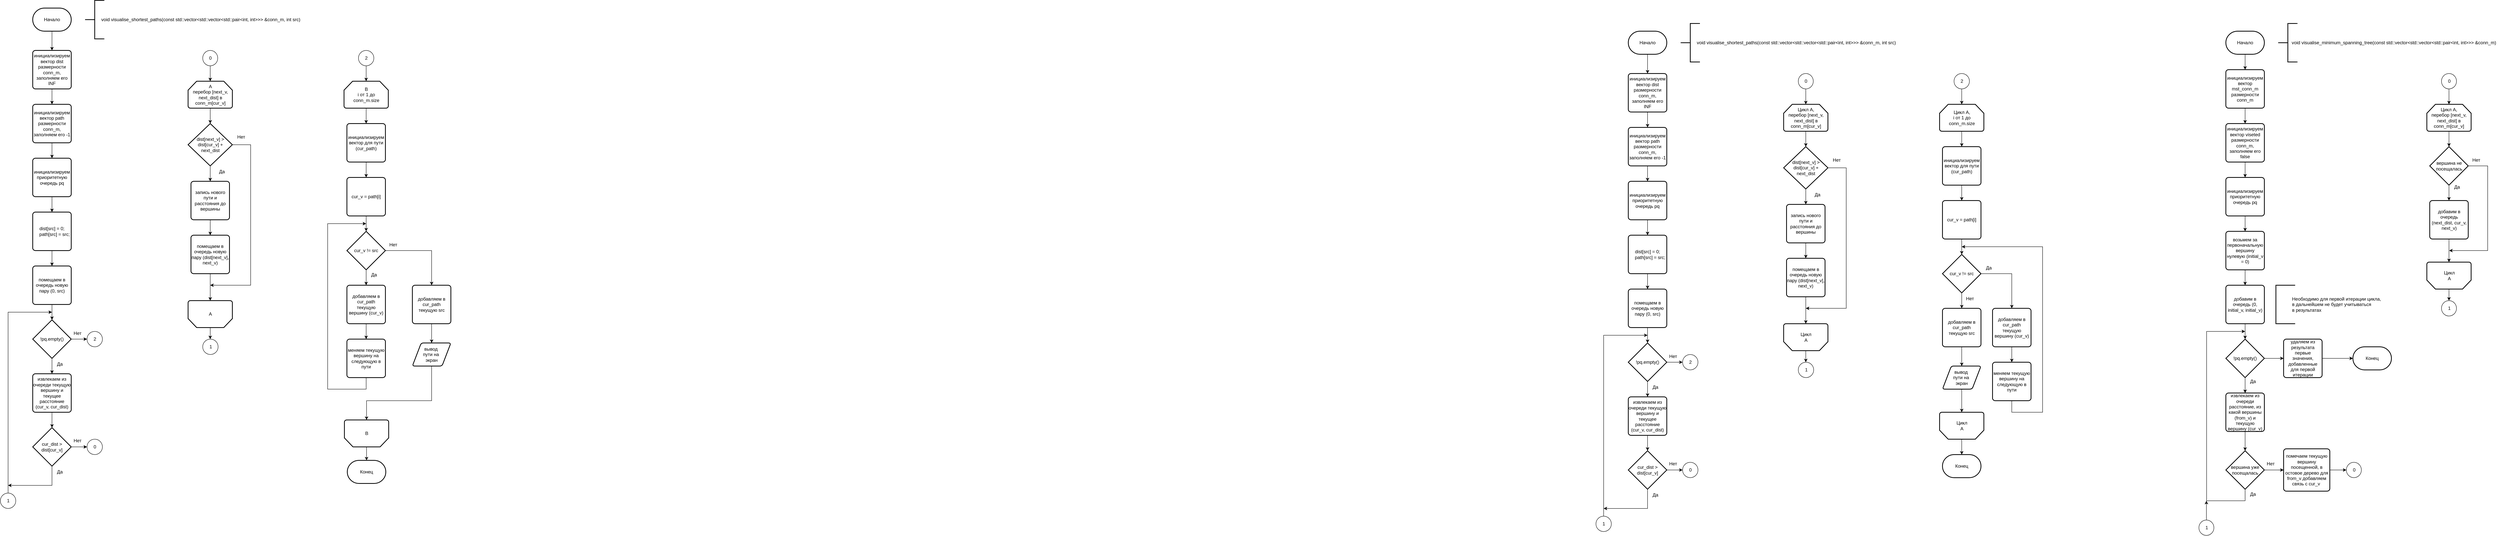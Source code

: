 <mxfile version="24.9.0">
  <diagram name="Страница — 1" id="bNTJW5Fk3csn10Z6B8YW">
    <mxGraphModel dx="4637" dy="2080" grid="1" gridSize="10" guides="1" tooltips="1" connect="1" arrows="1" fold="1" page="1" pageScale="1" pageWidth="827" pageHeight="1169" math="0" shadow="0">
      <root>
        <mxCell id="0" />
        <mxCell id="1" parent="0" />
        <mxCell id="Xn4kItE8sIa5QjgJTuwy-5" value="" style="edgeStyle=orthogonalEdgeStyle;rounded=0;orthogonalLoop=1;jettySize=auto;html=1;" edge="1" parent="1" source="Xn4kItE8sIa5QjgJTuwy-1" target="Xn4kItE8sIa5QjgJTuwy-4">
          <mxGeometry relative="1" as="geometry" />
        </mxCell>
        <mxCell id="Xn4kItE8sIa5QjgJTuwy-1" value="Начало" style="strokeWidth=2;html=1;shape=mxgraph.flowchart.terminator;whiteSpace=wrap;" vertex="1" parent="1">
          <mxGeometry x="-2326" y="50" width="100" height="60" as="geometry" />
        </mxCell>
        <mxCell id="Xn4kItE8sIa5QjgJTuwy-2" value="" style="strokeWidth=2;html=1;shape=mxgraph.flowchart.annotation_2;align=left;labelPosition=right;pointerEvents=1;" vertex="1" parent="1">
          <mxGeometry x="-2190" y="30" width="50" height="100" as="geometry" />
        </mxCell>
        <mxCell id="Xn4kItE8sIa5QjgJTuwy-3" value="void visualise_shortest_paths(const std::vector&amp;lt;std::vector&amp;lt;std::pair&amp;lt;int, int&amp;gt;&amp;gt;&amp;gt; &amp;amp;conn_m, int src)" style="text;html=1;align=center;verticalAlign=middle;resizable=0;points=[];autosize=1;strokeColor=none;fillColor=none;" vertex="1" parent="1">
          <mxGeometry x="-2160" y="65" width="540" height="30" as="geometry" />
        </mxCell>
        <mxCell id="Xn4kItE8sIa5QjgJTuwy-7" value="" style="edgeStyle=orthogonalEdgeStyle;rounded=0;orthogonalLoop=1;jettySize=auto;html=1;" edge="1" parent="1" source="Xn4kItE8sIa5QjgJTuwy-4" target="Xn4kItE8sIa5QjgJTuwy-6">
          <mxGeometry relative="1" as="geometry" />
        </mxCell>
        <mxCell id="Xn4kItE8sIa5QjgJTuwy-4" value="инициализируем&lt;div&gt;вектор dist размерности conn_m, заполняем его INF&lt;/div&gt;" style="rounded=1;whiteSpace=wrap;html=1;absoluteArcSize=1;arcSize=14;strokeWidth=2;" vertex="1" parent="1">
          <mxGeometry x="-2326" y="160" width="100" height="100" as="geometry" />
        </mxCell>
        <mxCell id="Xn4kItE8sIa5QjgJTuwy-9" value="" style="edgeStyle=orthogonalEdgeStyle;rounded=0;orthogonalLoop=1;jettySize=auto;html=1;" edge="1" parent="1" source="Xn4kItE8sIa5QjgJTuwy-6" target="Xn4kItE8sIa5QjgJTuwy-8">
          <mxGeometry relative="1" as="geometry" />
        </mxCell>
        <mxCell id="Xn4kItE8sIa5QjgJTuwy-6" value="инициализируем&lt;div&gt;вектор path размерности conn_m, заполняем его -1&lt;/div&gt;" style="rounded=1;whiteSpace=wrap;html=1;absoluteArcSize=1;arcSize=14;strokeWidth=2;" vertex="1" parent="1">
          <mxGeometry x="-2326" y="300" width="100" height="100" as="geometry" />
        </mxCell>
        <mxCell id="Xn4kItE8sIa5QjgJTuwy-11" value="" style="edgeStyle=orthogonalEdgeStyle;rounded=0;orthogonalLoop=1;jettySize=auto;html=1;" edge="1" parent="1" source="Xn4kItE8sIa5QjgJTuwy-8" target="Xn4kItE8sIa5QjgJTuwy-10">
          <mxGeometry relative="1" as="geometry" />
        </mxCell>
        <mxCell id="Xn4kItE8sIa5QjgJTuwy-8" value="инициализируем&lt;div&gt;приоритетную очередь pq&lt;/div&gt;" style="rounded=1;whiteSpace=wrap;html=1;absoluteArcSize=1;arcSize=14;strokeWidth=2;" vertex="1" parent="1">
          <mxGeometry x="-2326" y="440" width="100" height="100" as="geometry" />
        </mxCell>
        <mxCell id="Xn4kItE8sIa5QjgJTuwy-14" value="" style="edgeStyle=orthogonalEdgeStyle;rounded=0;orthogonalLoop=1;jettySize=auto;html=1;" edge="1" parent="1" source="Xn4kItE8sIa5QjgJTuwy-10" target="Xn4kItE8sIa5QjgJTuwy-12">
          <mxGeometry relative="1" as="geometry" />
        </mxCell>
        <mxCell id="Xn4kItE8sIa5QjgJTuwy-10" value="&lt;div&gt;dist[src] = 0;&lt;/div&gt;&lt;div&gt;&amp;nbsp; &amp;nbsp; path[src] = src;&lt;/div&gt;" style="rounded=1;whiteSpace=wrap;html=1;absoluteArcSize=1;arcSize=14;strokeWidth=2;" vertex="1" parent="1">
          <mxGeometry x="-2326" y="580" width="100" height="100" as="geometry" />
        </mxCell>
        <mxCell id="Xn4kItE8sIa5QjgJTuwy-16" value="" style="edgeStyle=orthogonalEdgeStyle;rounded=0;orthogonalLoop=1;jettySize=auto;html=1;" edge="1" parent="1" source="Xn4kItE8sIa5QjgJTuwy-12" target="Xn4kItE8sIa5QjgJTuwy-15">
          <mxGeometry relative="1" as="geometry" />
        </mxCell>
        <mxCell id="Xn4kItE8sIa5QjgJTuwy-12" value="&lt;div&gt;помещаем в очередь новую пару (0, src)&lt;br&gt;&lt;/div&gt;" style="rounded=1;whiteSpace=wrap;html=1;absoluteArcSize=1;arcSize=14;strokeWidth=2;" vertex="1" parent="1">
          <mxGeometry x="-2326" y="720" width="100" height="100" as="geometry" />
        </mxCell>
        <mxCell id="Xn4kItE8sIa5QjgJTuwy-18" value="" style="edgeStyle=orthogonalEdgeStyle;rounded=0;orthogonalLoop=1;jettySize=auto;html=1;" edge="1" parent="1" source="Xn4kItE8sIa5QjgJTuwy-15" target="Xn4kItE8sIa5QjgJTuwy-17">
          <mxGeometry relative="1" as="geometry" />
        </mxCell>
        <mxCell id="Xn4kItE8sIa5QjgJTuwy-54" value="" style="edgeStyle=orthogonalEdgeStyle;rounded=0;orthogonalLoop=1;jettySize=auto;html=1;" edge="1" parent="1" source="Xn4kItE8sIa5QjgJTuwy-15" target="Xn4kItE8sIa5QjgJTuwy-53">
          <mxGeometry relative="1" as="geometry" />
        </mxCell>
        <mxCell id="Xn4kItE8sIa5QjgJTuwy-15" value="!pq.empty()" style="strokeWidth=2;html=1;shape=mxgraph.flowchart.decision;whiteSpace=wrap;" vertex="1" parent="1">
          <mxGeometry x="-2326" y="860" width="100" height="100" as="geometry" />
        </mxCell>
        <mxCell id="Xn4kItE8sIa5QjgJTuwy-20" value="" style="edgeStyle=orthogonalEdgeStyle;rounded=0;orthogonalLoop=1;jettySize=auto;html=1;" edge="1" parent="1" source="Xn4kItE8sIa5QjgJTuwy-17" target="Xn4kItE8sIa5QjgJTuwy-19">
          <mxGeometry relative="1" as="geometry" />
        </mxCell>
        <mxCell id="Xn4kItE8sIa5QjgJTuwy-17" value="&lt;div&gt;извлекаем из очереди текущую вершину и текущее расстояние (cur_v, cur_dist)&lt;br&gt;&lt;/div&gt;" style="rounded=1;whiteSpace=wrap;html=1;absoluteArcSize=1;arcSize=14;strokeWidth=2;" vertex="1" parent="1">
          <mxGeometry x="-2326" y="1000" width="100" height="100" as="geometry" />
        </mxCell>
        <mxCell id="Xn4kItE8sIa5QjgJTuwy-24" value="" style="edgeStyle=orthogonalEdgeStyle;rounded=0;orthogonalLoop=1;jettySize=auto;html=1;" edge="1" parent="1" source="Xn4kItE8sIa5QjgJTuwy-19" target="Xn4kItE8sIa5QjgJTuwy-23">
          <mxGeometry relative="1" as="geometry" />
        </mxCell>
        <mxCell id="Xn4kItE8sIa5QjgJTuwy-50" style="edgeStyle=orthogonalEdgeStyle;rounded=0;orthogonalLoop=1;jettySize=auto;html=1;exitX=0.5;exitY=1;exitDx=0;exitDy=0;exitPerimeter=0;" edge="1" parent="1" source="Xn4kItE8sIa5QjgJTuwy-19">
          <mxGeometry relative="1" as="geometry">
            <mxPoint x="-2390" y="1290" as="targetPoint" />
            <Array as="points">
              <mxPoint x="-2276" y="1290" />
            </Array>
          </mxGeometry>
        </mxCell>
        <mxCell id="Xn4kItE8sIa5QjgJTuwy-19" value="cur_dist &amp;gt; dist[cur_v]" style="strokeWidth=2;html=1;shape=mxgraph.flowchart.decision;whiteSpace=wrap;" vertex="1" parent="1">
          <mxGeometry x="-2326" y="1140" width="100" height="100" as="geometry" />
        </mxCell>
        <mxCell id="Xn4kItE8sIa5QjgJTuwy-22" value="Да" style="text;html=1;align=center;verticalAlign=middle;resizable=0;points=[];autosize=1;strokeColor=none;fillColor=none;" vertex="1" parent="1">
          <mxGeometry x="-2276" y="1240" width="40" height="30" as="geometry" />
        </mxCell>
        <mxCell id="Xn4kItE8sIa5QjgJTuwy-23" value="0" style="verticalLabelPosition=middle;verticalAlign=middle;html=1;shape=mxgraph.flowchart.on-page_reference;labelPosition=center;align=center;" vertex="1" parent="1">
          <mxGeometry x="-2185" y="1170" width="40" height="40" as="geometry" />
        </mxCell>
        <mxCell id="Xn4kItE8sIa5QjgJTuwy-28" value="" style="edgeStyle=orthogonalEdgeStyle;rounded=0;orthogonalLoop=1;jettySize=auto;html=1;" edge="1" parent="1" source="Xn4kItE8sIa5QjgJTuwy-25" target="Xn4kItE8sIa5QjgJTuwy-27">
          <mxGeometry relative="1" as="geometry" />
        </mxCell>
        <mxCell id="Xn4kItE8sIa5QjgJTuwy-25" value="0" style="verticalLabelPosition=middle;verticalAlign=middle;html=1;shape=mxgraph.flowchart.on-page_reference;labelPosition=center;align=center;" vertex="1" parent="1">
          <mxGeometry x="-1884.5" y="160" width="39" height="40" as="geometry" />
        </mxCell>
        <mxCell id="Xn4kItE8sIa5QjgJTuwy-26" value="Нет" style="text;html=1;align=center;verticalAlign=middle;resizable=0;points=[];autosize=1;strokeColor=none;fillColor=none;" vertex="1" parent="1">
          <mxGeometry x="-2230" y="1159" width="40" height="30" as="geometry" />
        </mxCell>
        <mxCell id="Xn4kItE8sIa5QjgJTuwy-30" value="" style="edgeStyle=orthogonalEdgeStyle;rounded=0;orthogonalLoop=1;jettySize=auto;html=1;" edge="1" parent="1" source="Xn4kItE8sIa5QjgJTuwy-27" target="Xn4kItE8sIa5QjgJTuwy-29">
          <mxGeometry relative="1" as="geometry" />
        </mxCell>
        <mxCell id="Xn4kItE8sIa5QjgJTuwy-27" value="&lt;div&gt;A&lt;/div&gt;перебор [next_v, next_dist] в conn_m[cur_v]" style="strokeWidth=2;html=1;shape=mxgraph.flowchart.loop_limit;whiteSpace=wrap;" vertex="1" parent="1">
          <mxGeometry x="-1922.5" y="240" width="115" height="70" as="geometry" />
        </mxCell>
        <mxCell id="Xn4kItE8sIa5QjgJTuwy-32" value="" style="edgeStyle=orthogonalEdgeStyle;rounded=0;orthogonalLoop=1;jettySize=auto;html=1;" edge="1" parent="1" source="Xn4kItE8sIa5QjgJTuwy-29">
          <mxGeometry relative="1" as="geometry">
            <mxPoint x="-1865" y="500" as="targetPoint" />
          </mxGeometry>
        </mxCell>
        <mxCell id="Xn4kItE8sIa5QjgJTuwy-40" style="edgeStyle=orthogonalEdgeStyle;rounded=0;orthogonalLoop=1;jettySize=auto;html=1;exitX=1;exitY=0.5;exitDx=0;exitDy=0;exitPerimeter=0;" edge="1" parent="1" source="Xn4kItE8sIa5QjgJTuwy-29">
          <mxGeometry relative="1" as="geometry">
            <mxPoint x="-1865" y="770" as="targetPoint" />
            <Array as="points">
              <mxPoint x="-1760" y="405" />
              <mxPoint x="-1760" y="770" />
            </Array>
          </mxGeometry>
        </mxCell>
        <mxCell id="Xn4kItE8sIa5QjgJTuwy-29" value="dist[next_v] &amp;gt; dist[cur_v] + next_dist" style="strokeWidth=2;html=1;shape=mxgraph.flowchart.decision;whiteSpace=wrap;" vertex="1" parent="1">
          <mxGeometry x="-1922.5" y="350" width="115" height="110" as="geometry" />
        </mxCell>
        <mxCell id="Xn4kItE8sIa5QjgJTuwy-39" value="" style="edgeStyle=orthogonalEdgeStyle;rounded=0;orthogonalLoop=1;jettySize=auto;html=1;" edge="1" parent="1" source="Xn4kItE8sIa5QjgJTuwy-33">
          <mxGeometry relative="1" as="geometry">
            <mxPoint x="-1865" y="810.0" as="targetPoint" />
          </mxGeometry>
        </mxCell>
        <mxCell id="Xn4kItE8sIa5QjgJTuwy-33" value="&lt;div&gt;помещаем в очередь новую пару (dist[next_v], next_v)&lt;br&gt;&lt;/div&gt;" style="rounded=1;whiteSpace=wrap;html=1;absoluteArcSize=1;arcSize=14;strokeWidth=2;" vertex="1" parent="1">
          <mxGeometry x="-1915" y="640" width="100" height="100" as="geometry" />
        </mxCell>
        <mxCell id="Xn4kItE8sIa5QjgJTuwy-35" value="" style="edgeStyle=orthogonalEdgeStyle;rounded=0;orthogonalLoop=1;jettySize=auto;html=1;" edge="1" parent="1" source="Xn4kItE8sIa5QjgJTuwy-34" target="Xn4kItE8sIa5QjgJTuwy-33">
          <mxGeometry relative="1" as="geometry" />
        </mxCell>
        <mxCell id="Xn4kItE8sIa5QjgJTuwy-34" value="&lt;div style=&quot;&quot;&gt;&lt;span style=&quot;background-color: initial;&quot;&gt;запись нового пути и расстояния до вершины&lt;/span&gt;&lt;/div&gt;" style="rounded=1;whiteSpace=wrap;html=1;absoluteArcSize=1;arcSize=14;strokeWidth=2;align=center;" vertex="1" parent="1">
          <mxGeometry x="-1915" y="500" width="100" height="100" as="geometry" />
        </mxCell>
        <mxCell id="Xn4kItE8sIa5QjgJTuwy-36" value="Да" style="text;html=1;align=center;verticalAlign=middle;resizable=0;points=[];autosize=1;strokeColor=none;fillColor=none;" vertex="1" parent="1">
          <mxGeometry x="-1855" y="460" width="40" height="30" as="geometry" />
        </mxCell>
        <mxCell id="Xn4kItE8sIa5QjgJTuwy-46" value="" style="edgeStyle=orthogonalEdgeStyle;rounded=0;orthogonalLoop=1;jettySize=auto;html=1;" edge="1" parent="1" source="Xn4kItE8sIa5QjgJTuwy-41">
          <mxGeometry relative="1" as="geometry">
            <mxPoint x="-1865" y="910" as="targetPoint" />
          </mxGeometry>
        </mxCell>
        <mxCell id="Xn4kItE8sIa5QjgJTuwy-41" value="" style="strokeWidth=2;html=1;shape=mxgraph.flowchart.loop_limit;whiteSpace=wrap;rotation=-180;" vertex="1" parent="1">
          <mxGeometry x="-1922.5" y="810" width="115" height="70" as="geometry" />
        </mxCell>
        <mxCell id="Xn4kItE8sIa5QjgJTuwy-42" value="&lt;span style=&quot;text-wrap: wrap;&quot;&gt;A&lt;/span&gt;" style="text;html=1;align=center;verticalAlign=middle;resizable=0;points=[];autosize=1;strokeColor=none;fillColor=none;" vertex="1" parent="1">
          <mxGeometry x="-1880" y="830" width="30" height="30" as="geometry" />
        </mxCell>
        <mxCell id="Xn4kItE8sIa5QjgJTuwy-47" value="1" style="verticalLabelPosition=middle;verticalAlign=middle;html=1;shape=mxgraph.flowchart.on-page_reference;labelPosition=center;align=center;" vertex="1" parent="1">
          <mxGeometry x="-2410" y="1310" width="40" height="40" as="geometry" />
        </mxCell>
        <mxCell id="Xn4kItE8sIa5QjgJTuwy-49" style="edgeStyle=orthogonalEdgeStyle;rounded=0;orthogonalLoop=1;jettySize=auto;html=1;exitX=0.5;exitY=0;exitDx=0;exitDy=0;exitPerimeter=0;" edge="1" parent="1" source="Xn4kItE8sIa5QjgJTuwy-47">
          <mxGeometry relative="1" as="geometry">
            <mxPoint x="-2276" y="840" as="targetPoint" />
            <Array as="points">
              <mxPoint x="-2390" y="840" />
            </Array>
          </mxGeometry>
        </mxCell>
        <mxCell id="Xn4kItE8sIa5QjgJTuwy-51" value="1" style="verticalLabelPosition=middle;verticalAlign=middle;html=1;shape=mxgraph.flowchart.on-page_reference;labelPosition=center;align=center;" vertex="1" parent="1">
          <mxGeometry x="-1884.5" y="910" width="40" height="40" as="geometry" />
        </mxCell>
        <mxCell id="Xn4kItE8sIa5QjgJTuwy-52" value="Нет" style="text;html=1;align=center;verticalAlign=middle;resizable=0;points=[];autosize=1;strokeColor=none;fillColor=none;" vertex="1" parent="1">
          <mxGeometry x="-1805" y="370" width="40" height="30" as="geometry" />
        </mxCell>
        <mxCell id="Xn4kItE8sIa5QjgJTuwy-53" value="2" style="verticalLabelPosition=middle;verticalAlign=middle;html=1;shape=mxgraph.flowchart.on-page_reference;labelPosition=center;align=center;" vertex="1" parent="1">
          <mxGeometry x="-2185" y="890" width="40" height="40" as="geometry" />
        </mxCell>
        <mxCell id="Xn4kItE8sIa5QjgJTuwy-55" value="Да" style="text;html=1;align=center;verticalAlign=middle;resizable=0;points=[];autosize=1;strokeColor=none;fillColor=none;" vertex="1" parent="1">
          <mxGeometry x="-2276" y="960" width="40" height="30" as="geometry" />
        </mxCell>
        <mxCell id="Xn4kItE8sIa5QjgJTuwy-56" value="Нет" style="text;html=1;align=center;verticalAlign=middle;resizable=0;points=[];autosize=1;strokeColor=none;fillColor=none;" vertex="1" parent="1">
          <mxGeometry x="-2230" y="880" width="40" height="30" as="geometry" />
        </mxCell>
        <mxCell id="Xn4kItE8sIa5QjgJTuwy-59" value="" style="edgeStyle=orthogonalEdgeStyle;rounded=0;orthogonalLoop=1;jettySize=auto;html=1;" edge="1" parent="1" source="Xn4kItE8sIa5QjgJTuwy-57" target="Xn4kItE8sIa5QjgJTuwy-58">
          <mxGeometry relative="1" as="geometry" />
        </mxCell>
        <mxCell id="Xn4kItE8sIa5QjgJTuwy-57" value="2" style="verticalLabelPosition=middle;verticalAlign=middle;html=1;shape=mxgraph.flowchart.on-page_reference;labelPosition=center;align=center;" vertex="1" parent="1">
          <mxGeometry x="-1480" y="160" width="40" height="40" as="geometry" />
        </mxCell>
        <mxCell id="Xn4kItE8sIa5QjgJTuwy-61" value="" style="edgeStyle=orthogonalEdgeStyle;rounded=0;orthogonalLoop=1;jettySize=auto;html=1;" edge="1" parent="1" source="Xn4kItE8sIa5QjgJTuwy-58" target="Xn4kItE8sIa5QjgJTuwy-60">
          <mxGeometry relative="1" as="geometry" />
        </mxCell>
        <mxCell id="Xn4kItE8sIa5QjgJTuwy-58" value="&lt;div&gt;B&lt;/div&gt;i от 1 до conn_m.size" style="strokeWidth=2;html=1;shape=mxgraph.flowchart.loop_limit;whiteSpace=wrap;" vertex="1" parent="1">
          <mxGeometry x="-1517.5" y="240" width="115" height="70" as="geometry" />
        </mxCell>
        <mxCell id="Xn4kItE8sIa5QjgJTuwy-65" value="" style="edgeStyle=orthogonalEdgeStyle;rounded=0;orthogonalLoop=1;jettySize=auto;html=1;" edge="1" parent="1" source="Xn4kItE8sIa5QjgJTuwy-60" target="Xn4kItE8sIa5QjgJTuwy-64">
          <mxGeometry relative="1" as="geometry" />
        </mxCell>
        <mxCell id="Xn4kItE8sIa5QjgJTuwy-60" value="&lt;div style=&quot;&quot;&gt;инициализируем вектор для пути&lt;/div&gt;&lt;div style=&quot;&quot;&gt;(cur_path)&lt;/div&gt;" style="rounded=1;whiteSpace=wrap;html=1;absoluteArcSize=1;arcSize=14;strokeWidth=2;align=center;" vertex="1" parent="1">
          <mxGeometry x="-1510" y="350" width="100" height="100" as="geometry" />
        </mxCell>
        <mxCell id="Xn4kItE8sIa5QjgJTuwy-68" value="" style="edgeStyle=orthogonalEdgeStyle;rounded=0;orthogonalLoop=1;jettySize=auto;html=1;" edge="1" parent="1" source="Xn4kItE8sIa5QjgJTuwy-62" target="Xn4kItE8sIa5QjgJTuwy-67">
          <mxGeometry relative="1" as="geometry" />
        </mxCell>
        <mxCell id="Xn4kItE8sIa5QjgJTuwy-75" style="edgeStyle=orthogonalEdgeStyle;rounded=0;orthogonalLoop=1;jettySize=auto;html=1;entryX=0.5;entryY=0;entryDx=0;entryDy=0;" edge="1" parent="1" source="Xn4kItE8sIa5QjgJTuwy-62" target="Xn4kItE8sIa5QjgJTuwy-74">
          <mxGeometry relative="1" as="geometry" />
        </mxCell>
        <mxCell id="Xn4kItE8sIa5QjgJTuwy-62" value="cur_v != src" style="strokeWidth=2;html=1;shape=mxgraph.flowchart.decision;whiteSpace=wrap;" vertex="1" parent="1">
          <mxGeometry x="-1510" y="630" width="100" height="100" as="geometry" />
        </mxCell>
        <mxCell id="Xn4kItE8sIa5QjgJTuwy-66" value="" style="edgeStyle=orthogonalEdgeStyle;rounded=0;orthogonalLoop=1;jettySize=auto;html=1;" edge="1" parent="1" source="Xn4kItE8sIa5QjgJTuwy-64" target="Xn4kItE8sIa5QjgJTuwy-62">
          <mxGeometry relative="1" as="geometry" />
        </mxCell>
        <mxCell id="Xn4kItE8sIa5QjgJTuwy-64" value="&lt;div style=&quot;&quot;&gt;cur_v = path[i]&lt;/div&gt;" style="rounded=1;whiteSpace=wrap;html=1;absoluteArcSize=1;arcSize=14;strokeWidth=2;align=center;" vertex="1" parent="1">
          <mxGeometry x="-1510" y="490" width="100" height="100" as="geometry" />
        </mxCell>
        <mxCell id="Xn4kItE8sIa5QjgJTuwy-71" value="" style="edgeStyle=orthogonalEdgeStyle;rounded=0;orthogonalLoop=1;jettySize=auto;html=1;" edge="1" parent="1" source="Xn4kItE8sIa5QjgJTuwy-67" target="Xn4kItE8sIa5QjgJTuwy-69">
          <mxGeometry relative="1" as="geometry" />
        </mxCell>
        <mxCell id="Xn4kItE8sIa5QjgJTuwy-67" value="добавляем в cur_path текущую вершину (cur_v)" style="rounded=1;whiteSpace=wrap;html=1;absoluteArcSize=1;arcSize=14;strokeWidth=2;" vertex="1" parent="1">
          <mxGeometry x="-1510" y="770" width="100" height="100" as="geometry" />
        </mxCell>
        <mxCell id="Xn4kItE8sIa5QjgJTuwy-72" style="edgeStyle=orthogonalEdgeStyle;rounded=0;orthogonalLoop=1;jettySize=auto;html=1;exitX=0.5;exitY=1;exitDx=0;exitDy=0;" edge="1" parent="1" source="Xn4kItE8sIa5QjgJTuwy-69">
          <mxGeometry relative="1" as="geometry">
            <mxPoint x="-1460" y="610" as="targetPoint" />
            <Array as="points">
              <mxPoint x="-1460" y="1040" />
              <mxPoint x="-1560" y="1040" />
              <mxPoint x="-1560" y="610" />
            </Array>
          </mxGeometry>
        </mxCell>
        <mxCell id="Xn4kItE8sIa5QjgJTuwy-69" value="меняем текущую вершину на следующую в пути" style="rounded=1;whiteSpace=wrap;html=1;absoluteArcSize=1;arcSize=14;strokeWidth=2;" vertex="1" parent="1">
          <mxGeometry x="-1510" y="910" width="100" height="100" as="geometry" />
        </mxCell>
        <mxCell id="Xn4kItE8sIa5QjgJTuwy-73" value="Да" style="text;html=1;align=center;verticalAlign=middle;resizable=0;points=[];autosize=1;strokeColor=none;fillColor=none;" vertex="1" parent="1">
          <mxGeometry x="-1460" y="728" width="40" height="30" as="geometry" />
        </mxCell>
        <mxCell id="Xn4kItE8sIa5QjgJTuwy-77" value="" style="edgeStyle=orthogonalEdgeStyle;rounded=0;orthogonalLoop=1;jettySize=auto;html=1;" edge="1" parent="1" source="Xn4kItE8sIa5QjgJTuwy-74" target="Xn4kItE8sIa5QjgJTuwy-76">
          <mxGeometry relative="1" as="geometry" />
        </mxCell>
        <mxCell id="Xn4kItE8sIa5QjgJTuwy-74" value="добавляем в cur_path текущую src" style="rounded=1;whiteSpace=wrap;html=1;absoluteArcSize=1;arcSize=14;strokeWidth=2;" vertex="1" parent="1">
          <mxGeometry x="-1340" y="770" width="100" height="100" as="geometry" />
        </mxCell>
        <mxCell id="Xn4kItE8sIa5QjgJTuwy-76" value="вывод&amp;nbsp;&lt;div&gt;пути на&amp;nbsp;&lt;/div&gt;&lt;div&gt;экран&lt;/div&gt;" style="shape=parallelogram;html=1;strokeWidth=2;perimeter=parallelogramPerimeter;whiteSpace=wrap;rounded=1;arcSize=12;size=0.23;" vertex="1" parent="1">
          <mxGeometry x="-1340" y="920" width="100" height="60" as="geometry" />
        </mxCell>
        <mxCell id="Xn4kItE8sIa5QjgJTuwy-78" value="Конец" style="strokeWidth=2;html=1;shape=mxgraph.flowchart.terminator;whiteSpace=wrap;" vertex="1" parent="1">
          <mxGeometry x="-1509" y="1225" width="100" height="60" as="geometry" />
        </mxCell>
        <mxCell id="Xn4kItE8sIa5QjgJTuwy-80" value="Нет" style="text;html=1;align=center;verticalAlign=middle;resizable=0;points=[];autosize=1;strokeColor=none;fillColor=none;" vertex="1" parent="1">
          <mxGeometry x="-1410" y="650" width="40" height="30" as="geometry" />
        </mxCell>
        <mxCell id="Xn4kItE8sIa5QjgJTuwy-84" value="" style="group" vertex="1" connectable="0" parent="1">
          <mxGeometry x="-1529" y="1120" width="140" height="70" as="geometry" />
        </mxCell>
        <mxCell id="Xn4kItE8sIa5QjgJTuwy-81" value="" style="strokeWidth=2;html=1;shape=mxgraph.flowchart.loop_limit;whiteSpace=wrap;rotation=-180;" vertex="1" parent="Xn4kItE8sIa5QjgJTuwy-84">
          <mxGeometry x="12.5" width="115" height="70" as="geometry" />
        </mxCell>
        <mxCell id="Xn4kItE8sIa5QjgJTuwy-83" value="&lt;span style=&quot;text-wrap: wrap;&quot;&gt;B&lt;/span&gt;" style="text;html=1;align=center;verticalAlign=middle;resizable=0;points=[];autosize=1;strokeColor=none;fillColor=none;" vertex="1" parent="Xn4kItE8sIa5QjgJTuwy-84">
          <mxGeometry x="55" y="20" width="30" height="30" as="geometry" />
        </mxCell>
        <mxCell id="Xn4kItE8sIa5QjgJTuwy-85" style="edgeStyle=orthogonalEdgeStyle;rounded=0;orthogonalLoop=1;jettySize=auto;html=1;entryX=0.5;entryY=1;entryDx=0;entryDy=0;entryPerimeter=0;" edge="1" parent="1" source="Xn4kItE8sIa5QjgJTuwy-76" target="Xn4kItE8sIa5QjgJTuwy-81">
          <mxGeometry relative="1" as="geometry">
            <Array as="points">
              <mxPoint x="-1290" y="1070" />
              <mxPoint x="-1459" y="1070" />
            </Array>
          </mxGeometry>
        </mxCell>
        <mxCell id="Xn4kItE8sIa5QjgJTuwy-86" value="" style="edgeStyle=orthogonalEdgeStyle;rounded=0;orthogonalLoop=1;jettySize=auto;html=1;" edge="1" parent="1" source="Xn4kItE8sIa5QjgJTuwy-81" target="Xn4kItE8sIa5QjgJTuwy-78">
          <mxGeometry relative="1" as="geometry" />
        </mxCell>
        <mxCell id="Xn4kItE8sIa5QjgJTuwy-87" value="" style="edgeStyle=orthogonalEdgeStyle;rounded=0;orthogonalLoop=1;jettySize=auto;html=1;" edge="1" parent="1" source="Xn4kItE8sIa5QjgJTuwy-88" target="Xn4kItE8sIa5QjgJTuwy-92">
          <mxGeometry relative="1" as="geometry" />
        </mxCell>
        <mxCell id="Xn4kItE8sIa5QjgJTuwy-88" value="Начало" style="strokeWidth=2;html=1;shape=mxgraph.flowchart.terminator;whiteSpace=wrap;" vertex="1" parent="1">
          <mxGeometry x="1818" y="110" width="100" height="60" as="geometry" />
        </mxCell>
        <mxCell id="Xn4kItE8sIa5QjgJTuwy-89" value="" style="strokeWidth=2;html=1;shape=mxgraph.flowchart.annotation_2;align=left;labelPosition=right;pointerEvents=1;" vertex="1" parent="1">
          <mxGeometry x="1954" y="90" width="50" height="100" as="geometry" />
        </mxCell>
        <mxCell id="Xn4kItE8sIa5QjgJTuwy-90" value="void visualise_shortest_paths(const std::vector&amp;lt;std::vector&amp;lt;std::pair&amp;lt;int, int&amp;gt;&amp;gt;&amp;gt; &amp;amp;conn_m, int src)" style="text;html=1;align=center;verticalAlign=middle;resizable=0;points=[];autosize=1;strokeColor=none;fillColor=none;" vertex="1" parent="1">
          <mxGeometry x="1984" y="125" width="540" height="30" as="geometry" />
        </mxCell>
        <mxCell id="Xn4kItE8sIa5QjgJTuwy-91" value="" style="edgeStyle=orthogonalEdgeStyle;rounded=0;orthogonalLoop=1;jettySize=auto;html=1;" edge="1" parent="1" source="Xn4kItE8sIa5QjgJTuwy-92" target="Xn4kItE8sIa5QjgJTuwy-94">
          <mxGeometry relative="1" as="geometry" />
        </mxCell>
        <mxCell id="Xn4kItE8sIa5QjgJTuwy-92" value="инициализируем&lt;div&gt;вектор dist размерности conn_m, заполняем его INF&lt;/div&gt;" style="rounded=1;whiteSpace=wrap;html=1;absoluteArcSize=1;arcSize=14;strokeWidth=2;" vertex="1" parent="1">
          <mxGeometry x="1818" y="220" width="100" height="100" as="geometry" />
        </mxCell>
        <mxCell id="Xn4kItE8sIa5QjgJTuwy-93" value="" style="edgeStyle=orthogonalEdgeStyle;rounded=0;orthogonalLoop=1;jettySize=auto;html=1;" edge="1" parent="1" source="Xn4kItE8sIa5QjgJTuwy-94" target="Xn4kItE8sIa5QjgJTuwy-96">
          <mxGeometry relative="1" as="geometry" />
        </mxCell>
        <mxCell id="Xn4kItE8sIa5QjgJTuwy-94" value="инициализируем&lt;div&gt;вектор path размерности conn_m, заполняем его -1&lt;/div&gt;" style="rounded=1;whiteSpace=wrap;html=1;absoluteArcSize=1;arcSize=14;strokeWidth=2;" vertex="1" parent="1">
          <mxGeometry x="1818" y="360" width="100" height="100" as="geometry" />
        </mxCell>
        <mxCell id="Xn4kItE8sIa5QjgJTuwy-95" value="" style="edgeStyle=orthogonalEdgeStyle;rounded=0;orthogonalLoop=1;jettySize=auto;html=1;" edge="1" parent="1" source="Xn4kItE8sIa5QjgJTuwy-96" target="Xn4kItE8sIa5QjgJTuwy-98">
          <mxGeometry relative="1" as="geometry" />
        </mxCell>
        <mxCell id="Xn4kItE8sIa5QjgJTuwy-96" value="инициализируем&lt;div&gt;приоритетную очередь pq&lt;/div&gt;" style="rounded=1;whiteSpace=wrap;html=1;absoluteArcSize=1;arcSize=14;strokeWidth=2;" vertex="1" parent="1">
          <mxGeometry x="1818" y="500" width="100" height="100" as="geometry" />
        </mxCell>
        <mxCell id="Xn4kItE8sIa5QjgJTuwy-97" value="" style="edgeStyle=orthogonalEdgeStyle;rounded=0;orthogonalLoop=1;jettySize=auto;html=1;" edge="1" parent="1" source="Xn4kItE8sIa5QjgJTuwy-98" target="Xn4kItE8sIa5QjgJTuwy-100">
          <mxGeometry relative="1" as="geometry" />
        </mxCell>
        <mxCell id="Xn4kItE8sIa5QjgJTuwy-98" value="&lt;div&gt;dist[src] = 0;&lt;/div&gt;&lt;div&gt;&amp;nbsp; &amp;nbsp; path[src] = src;&lt;/div&gt;" style="rounded=1;whiteSpace=wrap;html=1;absoluteArcSize=1;arcSize=14;strokeWidth=2;" vertex="1" parent="1">
          <mxGeometry x="1818" y="640" width="100" height="100" as="geometry" />
        </mxCell>
        <mxCell id="Xn4kItE8sIa5QjgJTuwy-99" value="" style="edgeStyle=orthogonalEdgeStyle;rounded=0;orthogonalLoop=1;jettySize=auto;html=1;" edge="1" parent="1" source="Xn4kItE8sIa5QjgJTuwy-100" target="Xn4kItE8sIa5QjgJTuwy-103">
          <mxGeometry relative="1" as="geometry" />
        </mxCell>
        <mxCell id="Xn4kItE8sIa5QjgJTuwy-100" value="&lt;div&gt;помещаем в очередь новую пару (0, src)&lt;br&gt;&lt;/div&gt;" style="rounded=1;whiteSpace=wrap;html=1;absoluteArcSize=1;arcSize=14;strokeWidth=2;" vertex="1" parent="1">
          <mxGeometry x="1818" y="780" width="100" height="100" as="geometry" />
        </mxCell>
        <mxCell id="Xn4kItE8sIa5QjgJTuwy-101" value="" style="edgeStyle=orthogonalEdgeStyle;rounded=0;orthogonalLoop=1;jettySize=auto;html=1;" edge="1" parent="1" source="Xn4kItE8sIa5QjgJTuwy-103" target="Xn4kItE8sIa5QjgJTuwy-105">
          <mxGeometry relative="1" as="geometry" />
        </mxCell>
        <mxCell id="Xn4kItE8sIa5QjgJTuwy-102" value="" style="edgeStyle=orthogonalEdgeStyle;rounded=0;orthogonalLoop=1;jettySize=auto;html=1;" edge="1" parent="1" source="Xn4kItE8sIa5QjgJTuwy-103" target="Xn4kItE8sIa5QjgJTuwy-131">
          <mxGeometry relative="1" as="geometry" />
        </mxCell>
        <mxCell id="Xn4kItE8sIa5QjgJTuwy-103" value="!pq.empty()" style="strokeWidth=2;html=1;shape=mxgraph.flowchart.decision;whiteSpace=wrap;" vertex="1" parent="1">
          <mxGeometry x="1818" y="920" width="100" height="100" as="geometry" />
        </mxCell>
        <mxCell id="Xn4kItE8sIa5QjgJTuwy-104" value="" style="edgeStyle=orthogonalEdgeStyle;rounded=0;orthogonalLoop=1;jettySize=auto;html=1;" edge="1" parent="1" source="Xn4kItE8sIa5QjgJTuwy-105" target="Xn4kItE8sIa5QjgJTuwy-108">
          <mxGeometry relative="1" as="geometry" />
        </mxCell>
        <mxCell id="Xn4kItE8sIa5QjgJTuwy-105" value="&lt;div&gt;извлекаем из очереди текущую вершину и текущее расстояние (cur_v, cur_dist)&lt;br&gt;&lt;/div&gt;" style="rounded=1;whiteSpace=wrap;html=1;absoluteArcSize=1;arcSize=14;strokeWidth=2;" vertex="1" parent="1">
          <mxGeometry x="1818" y="1060" width="100" height="100" as="geometry" />
        </mxCell>
        <mxCell id="Xn4kItE8sIa5QjgJTuwy-106" value="" style="edgeStyle=orthogonalEdgeStyle;rounded=0;orthogonalLoop=1;jettySize=auto;html=1;" edge="1" parent="1" source="Xn4kItE8sIa5QjgJTuwy-108" target="Xn4kItE8sIa5QjgJTuwy-110">
          <mxGeometry relative="1" as="geometry" />
        </mxCell>
        <mxCell id="Xn4kItE8sIa5QjgJTuwy-107" style="edgeStyle=orthogonalEdgeStyle;rounded=0;orthogonalLoop=1;jettySize=auto;html=1;exitX=0.5;exitY=1;exitDx=0;exitDy=0;exitPerimeter=0;" edge="1" parent="1" source="Xn4kItE8sIa5QjgJTuwy-108">
          <mxGeometry relative="1" as="geometry">
            <mxPoint x="1754" y="1350" as="targetPoint" />
            <Array as="points">
              <mxPoint x="1868" y="1350" />
            </Array>
          </mxGeometry>
        </mxCell>
        <mxCell id="Xn4kItE8sIa5QjgJTuwy-108" value="cur_dist &amp;gt; dist[cur_v]" style="strokeWidth=2;html=1;shape=mxgraph.flowchart.decision;whiteSpace=wrap;" vertex="1" parent="1">
          <mxGeometry x="1818" y="1200" width="100" height="100" as="geometry" />
        </mxCell>
        <mxCell id="Xn4kItE8sIa5QjgJTuwy-109" value="Да" style="text;html=1;align=center;verticalAlign=middle;resizable=0;points=[];autosize=1;strokeColor=none;fillColor=none;" vertex="1" parent="1">
          <mxGeometry x="1868" y="1300" width="40" height="30" as="geometry" />
        </mxCell>
        <mxCell id="Xn4kItE8sIa5QjgJTuwy-110" value="0" style="verticalLabelPosition=middle;verticalAlign=middle;html=1;shape=mxgraph.flowchart.on-page_reference;labelPosition=center;align=center;" vertex="1" parent="1">
          <mxGeometry x="1959" y="1230" width="40" height="40" as="geometry" />
        </mxCell>
        <mxCell id="Xn4kItE8sIa5QjgJTuwy-111" value="" style="edgeStyle=orthogonalEdgeStyle;rounded=0;orthogonalLoop=1;jettySize=auto;html=1;" edge="1" parent="1" source="Xn4kItE8sIa5QjgJTuwy-112" target="Xn4kItE8sIa5QjgJTuwy-115">
          <mxGeometry relative="1" as="geometry" />
        </mxCell>
        <mxCell id="Xn4kItE8sIa5QjgJTuwy-112" value="0" style="verticalLabelPosition=middle;verticalAlign=middle;html=1;shape=mxgraph.flowchart.on-page_reference;labelPosition=center;align=center;" vertex="1" parent="1">
          <mxGeometry x="2259.5" y="220" width="39" height="40" as="geometry" />
        </mxCell>
        <mxCell id="Xn4kItE8sIa5QjgJTuwy-113" value="Нет" style="text;html=1;align=center;verticalAlign=middle;resizable=0;points=[];autosize=1;strokeColor=none;fillColor=none;" vertex="1" parent="1">
          <mxGeometry x="1914" y="1219" width="40" height="30" as="geometry" />
        </mxCell>
        <mxCell id="Xn4kItE8sIa5QjgJTuwy-114" value="" style="edgeStyle=orthogonalEdgeStyle;rounded=0;orthogonalLoop=1;jettySize=auto;html=1;" edge="1" parent="1" source="Xn4kItE8sIa5QjgJTuwy-115" target="Xn4kItE8sIa5QjgJTuwy-118">
          <mxGeometry relative="1" as="geometry" />
        </mxCell>
        <mxCell id="Xn4kItE8sIa5QjgJTuwy-115" value="Цикл А,&lt;div&gt;перебор [next_v, next_dist] в conn_m[cur_v]&lt;/div&gt;" style="strokeWidth=2;html=1;shape=mxgraph.flowchart.loop_limit;whiteSpace=wrap;" vertex="1" parent="1">
          <mxGeometry x="2221.5" y="300" width="115" height="70" as="geometry" />
        </mxCell>
        <mxCell id="Xn4kItE8sIa5QjgJTuwy-116" value="" style="edgeStyle=orthogonalEdgeStyle;rounded=0;orthogonalLoop=1;jettySize=auto;html=1;" edge="1" parent="1" source="Xn4kItE8sIa5QjgJTuwy-118">
          <mxGeometry relative="1" as="geometry">
            <mxPoint x="2279" y="560" as="targetPoint" />
          </mxGeometry>
        </mxCell>
        <mxCell id="Xn4kItE8sIa5QjgJTuwy-117" style="edgeStyle=orthogonalEdgeStyle;rounded=0;orthogonalLoop=1;jettySize=auto;html=1;exitX=1;exitY=0.5;exitDx=0;exitDy=0;exitPerimeter=0;" edge="1" parent="1" source="Xn4kItE8sIa5QjgJTuwy-118">
          <mxGeometry relative="1" as="geometry">
            <mxPoint x="2279" y="830" as="targetPoint" />
            <Array as="points">
              <mxPoint x="2384" y="465" />
              <mxPoint x="2384" y="830" />
            </Array>
          </mxGeometry>
        </mxCell>
        <mxCell id="Xn4kItE8sIa5QjgJTuwy-118" value="dist[next_v] &amp;gt; dist[cur_v] + next_dist" style="strokeWidth=2;html=1;shape=mxgraph.flowchart.decision;whiteSpace=wrap;" vertex="1" parent="1">
          <mxGeometry x="2221.5" y="410" width="115" height="110" as="geometry" />
        </mxCell>
        <mxCell id="Xn4kItE8sIa5QjgJTuwy-119" value="" style="edgeStyle=orthogonalEdgeStyle;rounded=0;orthogonalLoop=1;jettySize=auto;html=1;" edge="1" parent="1" source="Xn4kItE8sIa5QjgJTuwy-120">
          <mxGeometry relative="1" as="geometry">
            <mxPoint x="2279" y="870.0" as="targetPoint" />
          </mxGeometry>
        </mxCell>
        <mxCell id="Xn4kItE8sIa5QjgJTuwy-120" value="&lt;div&gt;помещаем в очередь новую пару (dist[next_v], next_v)&lt;br&gt;&lt;/div&gt;" style="rounded=1;whiteSpace=wrap;html=1;absoluteArcSize=1;arcSize=14;strokeWidth=2;" vertex="1" parent="1">
          <mxGeometry x="2229" y="700" width="100" height="100" as="geometry" />
        </mxCell>
        <mxCell id="Xn4kItE8sIa5QjgJTuwy-121" value="" style="edgeStyle=orthogonalEdgeStyle;rounded=0;orthogonalLoop=1;jettySize=auto;html=1;" edge="1" parent="1" source="Xn4kItE8sIa5QjgJTuwy-122" target="Xn4kItE8sIa5QjgJTuwy-120">
          <mxGeometry relative="1" as="geometry" />
        </mxCell>
        <mxCell id="Xn4kItE8sIa5QjgJTuwy-122" value="&lt;div style=&quot;&quot;&gt;&lt;span style=&quot;background-color: initial;&quot;&gt;запись нового пути и расстояния до вершины&lt;/span&gt;&lt;/div&gt;" style="rounded=1;whiteSpace=wrap;html=1;absoluteArcSize=1;arcSize=14;strokeWidth=2;align=center;" vertex="1" parent="1">
          <mxGeometry x="2229" y="560" width="100" height="100" as="geometry" />
        </mxCell>
        <mxCell id="Xn4kItE8sIa5QjgJTuwy-123" value="Да" style="text;html=1;align=center;verticalAlign=middle;resizable=0;points=[];autosize=1;strokeColor=none;fillColor=none;" vertex="1" parent="1">
          <mxGeometry x="2289" y="520" width="40" height="30" as="geometry" />
        </mxCell>
        <mxCell id="Xn4kItE8sIa5QjgJTuwy-124" value="" style="edgeStyle=orthogonalEdgeStyle;rounded=0;orthogonalLoop=1;jettySize=auto;html=1;" edge="1" parent="1" source="Xn4kItE8sIa5QjgJTuwy-125">
          <mxGeometry relative="1" as="geometry">
            <mxPoint x="2279" y="970" as="targetPoint" />
          </mxGeometry>
        </mxCell>
        <mxCell id="Xn4kItE8sIa5QjgJTuwy-127" value="1" style="verticalLabelPosition=middle;verticalAlign=middle;html=1;shape=mxgraph.flowchart.on-page_reference;labelPosition=center;align=center;" vertex="1" parent="1">
          <mxGeometry x="1734" y="1370" width="40" height="40" as="geometry" />
        </mxCell>
        <mxCell id="Xn4kItE8sIa5QjgJTuwy-128" style="edgeStyle=orthogonalEdgeStyle;rounded=0;orthogonalLoop=1;jettySize=auto;html=1;exitX=0.5;exitY=0;exitDx=0;exitDy=0;exitPerimeter=0;" edge="1" parent="1" source="Xn4kItE8sIa5QjgJTuwy-127">
          <mxGeometry relative="1" as="geometry">
            <mxPoint x="1868" y="900" as="targetPoint" />
            <Array as="points">
              <mxPoint x="1754" y="900" />
            </Array>
          </mxGeometry>
        </mxCell>
        <mxCell id="Xn4kItE8sIa5QjgJTuwy-129" value="1" style="verticalLabelPosition=middle;verticalAlign=middle;html=1;shape=mxgraph.flowchart.on-page_reference;labelPosition=center;align=center;" vertex="1" parent="1">
          <mxGeometry x="2259.5" y="970" width="40" height="40" as="geometry" />
        </mxCell>
        <mxCell id="Xn4kItE8sIa5QjgJTuwy-130" value="Нет" style="text;html=1;align=center;verticalAlign=middle;resizable=0;points=[];autosize=1;strokeColor=none;fillColor=none;" vertex="1" parent="1">
          <mxGeometry x="2339" y="430" width="40" height="30" as="geometry" />
        </mxCell>
        <mxCell id="Xn4kItE8sIa5QjgJTuwy-131" value="2" style="verticalLabelPosition=middle;verticalAlign=middle;html=1;shape=mxgraph.flowchart.on-page_reference;labelPosition=center;align=center;" vertex="1" parent="1">
          <mxGeometry x="1959" y="950" width="40" height="40" as="geometry" />
        </mxCell>
        <mxCell id="Xn4kItE8sIa5QjgJTuwy-132" value="Да" style="text;html=1;align=center;verticalAlign=middle;resizable=0;points=[];autosize=1;strokeColor=none;fillColor=none;" vertex="1" parent="1">
          <mxGeometry x="1868" y="1020" width="40" height="30" as="geometry" />
        </mxCell>
        <mxCell id="Xn4kItE8sIa5QjgJTuwy-133" value="Нет" style="text;html=1;align=center;verticalAlign=middle;resizable=0;points=[];autosize=1;strokeColor=none;fillColor=none;" vertex="1" parent="1">
          <mxGeometry x="1914" y="940" width="40" height="30" as="geometry" />
        </mxCell>
        <mxCell id="Xn4kItE8sIa5QjgJTuwy-134" value="" style="edgeStyle=orthogonalEdgeStyle;rounded=0;orthogonalLoop=1;jettySize=auto;html=1;" edge="1" parent="1" source="Xn4kItE8sIa5QjgJTuwy-135" target="Xn4kItE8sIa5QjgJTuwy-137">
          <mxGeometry relative="1" as="geometry" />
        </mxCell>
        <mxCell id="Xn4kItE8sIa5QjgJTuwy-135" value="2" style="verticalLabelPosition=middle;verticalAlign=middle;html=1;shape=mxgraph.flowchart.on-page_reference;labelPosition=center;align=center;" vertex="1" parent="1">
          <mxGeometry x="2664" y="220" width="40" height="40" as="geometry" />
        </mxCell>
        <mxCell id="Xn4kItE8sIa5QjgJTuwy-136" value="" style="edgeStyle=orthogonalEdgeStyle;rounded=0;orthogonalLoop=1;jettySize=auto;html=1;" edge="1" parent="1" source="Xn4kItE8sIa5QjgJTuwy-137" target="Xn4kItE8sIa5QjgJTuwy-139">
          <mxGeometry relative="1" as="geometry" />
        </mxCell>
        <mxCell id="Xn4kItE8sIa5QjgJTuwy-137" value="Цикл А,&lt;div&gt;&lt;span style=&quot;background-color: initial;&quot;&gt;i от 1 до conn_m.size&lt;/span&gt;&lt;/div&gt;" style="strokeWidth=2;html=1;shape=mxgraph.flowchart.loop_limit;whiteSpace=wrap;" vertex="1" parent="1">
          <mxGeometry x="2626.5" y="300" width="115" height="70" as="geometry" />
        </mxCell>
        <mxCell id="Xn4kItE8sIa5QjgJTuwy-138" value="" style="edgeStyle=orthogonalEdgeStyle;rounded=0;orthogonalLoop=1;jettySize=auto;html=1;" edge="1" parent="1" source="Xn4kItE8sIa5QjgJTuwy-139" target="Xn4kItE8sIa5QjgJTuwy-144">
          <mxGeometry relative="1" as="geometry" />
        </mxCell>
        <mxCell id="Xn4kItE8sIa5QjgJTuwy-139" value="&lt;div style=&quot;&quot;&gt;инициализируем вектор для пути&lt;/div&gt;&lt;div style=&quot;&quot;&gt;(cur_path)&lt;/div&gt;" style="rounded=1;whiteSpace=wrap;html=1;absoluteArcSize=1;arcSize=14;strokeWidth=2;align=center;" vertex="1" parent="1">
          <mxGeometry x="2634" y="410" width="100" height="100" as="geometry" />
        </mxCell>
        <mxCell id="Xn4kItE8sIa5QjgJTuwy-140" value="" style="edgeStyle=orthogonalEdgeStyle;rounded=0;orthogonalLoop=1;jettySize=auto;html=1;" edge="1" parent="1" source="Xn4kItE8sIa5QjgJTuwy-142" target="Xn4kItE8sIa5QjgJTuwy-146">
          <mxGeometry relative="1" as="geometry" />
        </mxCell>
        <mxCell id="Xn4kItE8sIa5QjgJTuwy-141" style="edgeStyle=orthogonalEdgeStyle;rounded=0;orthogonalLoop=1;jettySize=auto;html=1;entryX=0.5;entryY=0;entryDx=0;entryDy=0;" edge="1" parent="1" source="Xn4kItE8sIa5QjgJTuwy-142" target="Xn4kItE8sIa5QjgJTuwy-151">
          <mxGeometry relative="1" as="geometry" />
        </mxCell>
        <mxCell id="Xn4kItE8sIa5QjgJTuwy-142" value="cur_v != src" style="strokeWidth=2;html=1;shape=mxgraph.flowchart.decision;whiteSpace=wrap;" vertex="1" parent="1">
          <mxGeometry x="2634" y="690" width="100" height="100" as="geometry" />
        </mxCell>
        <mxCell id="Xn4kItE8sIa5QjgJTuwy-143" value="" style="edgeStyle=orthogonalEdgeStyle;rounded=0;orthogonalLoop=1;jettySize=auto;html=1;" edge="1" parent="1" source="Xn4kItE8sIa5QjgJTuwy-144" target="Xn4kItE8sIa5QjgJTuwy-142">
          <mxGeometry relative="1" as="geometry" />
        </mxCell>
        <mxCell id="Xn4kItE8sIa5QjgJTuwy-144" value="&lt;div style=&quot;&quot;&gt;cur_v = path[i]&lt;/div&gt;" style="rounded=1;whiteSpace=wrap;html=1;absoluteArcSize=1;arcSize=14;strokeWidth=2;align=center;" vertex="1" parent="1">
          <mxGeometry x="2634" y="550" width="100" height="100" as="geometry" />
        </mxCell>
        <mxCell id="Xn4kItE8sIa5QjgJTuwy-145" value="" style="edgeStyle=orthogonalEdgeStyle;rounded=0;orthogonalLoop=1;jettySize=auto;html=1;" edge="1" parent="1" source="Xn4kItE8sIa5QjgJTuwy-146" target="Xn4kItE8sIa5QjgJTuwy-148">
          <mxGeometry relative="1" as="geometry" />
        </mxCell>
        <mxCell id="Xn4kItE8sIa5QjgJTuwy-146" value="добавляем в cur_path текущую вершину (cur_v)" style="rounded=1;whiteSpace=wrap;html=1;absoluteArcSize=1;arcSize=14;strokeWidth=2;" vertex="1" parent="1">
          <mxGeometry x="2764" y="830" width="100" height="100" as="geometry" />
        </mxCell>
        <mxCell id="Xn4kItE8sIa5QjgJTuwy-147" style="edgeStyle=orthogonalEdgeStyle;rounded=0;orthogonalLoop=1;jettySize=auto;html=1;exitX=0.5;exitY=1;exitDx=0;exitDy=0;" edge="1" parent="1" source="Xn4kItE8sIa5QjgJTuwy-148">
          <mxGeometry relative="1" as="geometry">
            <mxPoint x="2684" y="670" as="targetPoint" />
            <Array as="points">
              <mxPoint x="2814" y="1100" />
              <mxPoint x="2894" y="1100" />
              <mxPoint x="2894" y="670" />
            </Array>
          </mxGeometry>
        </mxCell>
        <mxCell id="Xn4kItE8sIa5QjgJTuwy-148" value="меняем текущую вершину на следующую в пути" style="rounded=1;whiteSpace=wrap;html=1;absoluteArcSize=1;arcSize=14;strokeWidth=2;" vertex="1" parent="1">
          <mxGeometry x="2764" y="970" width="100" height="100" as="geometry" />
        </mxCell>
        <mxCell id="Xn4kItE8sIa5QjgJTuwy-149" value="Да" style="text;html=1;align=center;verticalAlign=middle;resizable=0;points=[];autosize=1;strokeColor=none;fillColor=none;" vertex="1" parent="1">
          <mxGeometry x="2734" y="710" width="40" height="30" as="geometry" />
        </mxCell>
        <mxCell id="Xn4kItE8sIa5QjgJTuwy-150" value="" style="edgeStyle=orthogonalEdgeStyle;rounded=0;orthogonalLoop=1;jettySize=auto;html=1;" edge="1" parent="1" source="Xn4kItE8sIa5QjgJTuwy-151" target="Xn4kItE8sIa5QjgJTuwy-152">
          <mxGeometry relative="1" as="geometry" />
        </mxCell>
        <mxCell id="Xn4kItE8sIa5QjgJTuwy-151" value="добавляем в cur_path текущую src" style="rounded=1;whiteSpace=wrap;html=1;absoluteArcSize=1;arcSize=14;strokeWidth=2;" vertex="1" parent="1">
          <mxGeometry x="2634" y="830" width="100" height="100" as="geometry" />
        </mxCell>
        <mxCell id="Xn4kItE8sIa5QjgJTuwy-152" value="вывод&amp;nbsp;&lt;div&gt;пути на&amp;nbsp;&lt;/div&gt;&lt;div&gt;экран&lt;/div&gt;" style="shape=parallelogram;html=1;strokeWidth=2;perimeter=parallelogramPerimeter;whiteSpace=wrap;rounded=1;arcSize=12;size=0.23;" vertex="1" parent="1">
          <mxGeometry x="2634" y="980" width="100" height="60" as="geometry" />
        </mxCell>
        <mxCell id="Xn4kItE8sIa5QjgJTuwy-153" value="Конец" style="strokeWidth=2;html=1;shape=mxgraph.flowchart.terminator;whiteSpace=wrap;" vertex="1" parent="1">
          <mxGeometry x="2634" y="1210" width="100" height="60" as="geometry" />
        </mxCell>
        <mxCell id="Xn4kItE8sIa5QjgJTuwy-154" value="Нет" style="text;html=1;align=center;verticalAlign=middle;resizable=0;points=[];autosize=1;strokeColor=none;fillColor=none;" vertex="1" parent="1">
          <mxGeometry x="2685" y="790" width="40" height="30" as="geometry" />
        </mxCell>
        <mxCell id="Xn4kItE8sIa5QjgJTuwy-155" value="" style="group" vertex="1" connectable="0" parent="1">
          <mxGeometry x="2614" y="1100" width="140" height="70" as="geometry" />
        </mxCell>
        <mxCell id="Xn4kItE8sIa5QjgJTuwy-156" value="" style="strokeWidth=2;html=1;shape=mxgraph.flowchart.loop_limit;whiteSpace=wrap;rotation=-180;" vertex="1" parent="Xn4kItE8sIa5QjgJTuwy-155">
          <mxGeometry x="12.5" width="115" height="70" as="geometry" />
        </mxCell>
        <mxCell id="Xn4kItE8sIa5QjgJTuwy-157" value="&lt;span style=&quot;text-wrap: wrap;&quot;&gt;Цикл А&lt;/span&gt;" style="text;html=1;align=center;verticalAlign=middle;resizable=0;points=[];autosize=1;strokeColor=none;fillColor=none;" vertex="1" parent="Xn4kItE8sIa5QjgJTuwy-155">
          <mxGeometry x="40" y="20" width="60" height="30" as="geometry" />
        </mxCell>
        <mxCell id="Xn4kItE8sIa5QjgJTuwy-158" value="" style="edgeStyle=orthogonalEdgeStyle;rounded=0;orthogonalLoop=1;jettySize=auto;html=1;" edge="1" parent="1" source="Xn4kItE8sIa5QjgJTuwy-156" target="Xn4kItE8sIa5QjgJTuwy-153">
          <mxGeometry relative="1" as="geometry" />
        </mxCell>
        <mxCell id="Xn4kItE8sIa5QjgJTuwy-159" style="edgeStyle=orthogonalEdgeStyle;rounded=0;orthogonalLoop=1;jettySize=auto;html=1;exitX=0.5;exitY=1;exitDx=0;exitDy=0;entryX=0.5;entryY=1;entryDx=0;entryDy=0;entryPerimeter=0;" edge="1" parent="1" source="Xn4kItE8sIa5QjgJTuwy-152" target="Xn4kItE8sIa5QjgJTuwy-156">
          <mxGeometry relative="1" as="geometry" />
        </mxCell>
        <mxCell id="Xn4kItE8sIa5QjgJTuwy-164" value="" style="edgeStyle=orthogonalEdgeStyle;rounded=0;orthogonalLoop=1;jettySize=auto;html=1;" edge="1" parent="1" source="Xn4kItE8sIa5QjgJTuwy-160" target="Xn4kItE8sIa5QjgJTuwy-163">
          <mxGeometry relative="1" as="geometry" />
        </mxCell>
        <mxCell id="Xn4kItE8sIa5QjgJTuwy-160" value="Начало" style="strokeWidth=2;html=1;shape=mxgraph.flowchart.terminator;whiteSpace=wrap;" vertex="1" parent="1">
          <mxGeometry x="3370" y="110" width="100" height="60" as="geometry" />
        </mxCell>
        <mxCell id="Xn4kItE8sIa5QjgJTuwy-161" value="" style="strokeWidth=2;html=1;shape=mxgraph.flowchart.annotation_2;align=left;labelPosition=right;pointerEvents=1;" vertex="1" parent="1">
          <mxGeometry x="3506" y="90" width="50" height="100" as="geometry" />
        </mxCell>
        <mxCell id="Xn4kItE8sIa5QjgJTuwy-162" value="void visualise_minimum_spanning_tree(const std::vector&amp;lt;std::vector&amp;lt;std::pair&amp;lt;int, int&amp;gt;&amp;gt;&amp;gt; &amp;amp;conn_m)" style="text;html=1;align=center;verticalAlign=middle;resizable=0;points=[];autosize=1;strokeColor=none;fillColor=none;" vertex="1" parent="1">
          <mxGeometry x="3531" y="125" width="550" height="30" as="geometry" />
        </mxCell>
        <mxCell id="Xn4kItE8sIa5QjgJTuwy-166" value="" style="edgeStyle=orthogonalEdgeStyle;rounded=0;orthogonalLoop=1;jettySize=auto;html=1;" edge="1" parent="1" source="Xn4kItE8sIa5QjgJTuwy-163" target="Xn4kItE8sIa5QjgJTuwy-165">
          <mxGeometry relative="1" as="geometry" />
        </mxCell>
        <mxCell id="Xn4kItE8sIa5QjgJTuwy-163" value="инициализируем&lt;div&gt;вектор mst_conn_m размерности conn_m&lt;/div&gt;" style="rounded=1;whiteSpace=wrap;html=1;absoluteArcSize=1;arcSize=14;strokeWidth=2;" vertex="1" parent="1">
          <mxGeometry x="3370" y="210" width="100" height="100" as="geometry" />
        </mxCell>
        <mxCell id="Xn4kItE8sIa5QjgJTuwy-168" value="" style="edgeStyle=orthogonalEdgeStyle;rounded=0;orthogonalLoop=1;jettySize=auto;html=1;" edge="1" parent="1" source="Xn4kItE8sIa5QjgJTuwy-165" target="Xn4kItE8sIa5QjgJTuwy-167">
          <mxGeometry relative="1" as="geometry" />
        </mxCell>
        <mxCell id="Xn4kItE8sIa5QjgJTuwy-165" value="инициализируем&lt;div&gt;вектор viseted&lt;/div&gt;&lt;div&gt;размерности conn_m, заполняем его false&lt;/div&gt;" style="rounded=1;whiteSpace=wrap;html=1;absoluteArcSize=1;arcSize=14;strokeWidth=2;" vertex="1" parent="1">
          <mxGeometry x="3370" y="350" width="100" height="100" as="geometry" />
        </mxCell>
        <mxCell id="Xn4kItE8sIa5QjgJTuwy-172" value="" style="edgeStyle=orthogonalEdgeStyle;rounded=0;orthogonalLoop=1;jettySize=auto;html=1;" edge="1" parent="1" source="Xn4kItE8sIa5QjgJTuwy-167" target="Xn4kItE8sIa5QjgJTuwy-171">
          <mxGeometry relative="1" as="geometry" />
        </mxCell>
        <mxCell id="Xn4kItE8sIa5QjgJTuwy-167" value="инициализируем&lt;div&gt;приоритетную очередь pq&lt;/div&gt;" style="rounded=1;whiteSpace=wrap;html=1;absoluteArcSize=1;arcSize=14;strokeWidth=2;" vertex="1" parent="1">
          <mxGeometry x="3370" y="490" width="100" height="100" as="geometry" />
        </mxCell>
        <mxCell id="Xn4kItE8sIa5QjgJTuwy-178" value="" style="edgeStyle=orthogonalEdgeStyle;rounded=0;orthogonalLoop=1;jettySize=auto;html=1;" edge="1" parent="1" source="Xn4kItE8sIa5QjgJTuwy-169" target="Xn4kItE8sIa5QjgJTuwy-177">
          <mxGeometry relative="1" as="geometry" />
        </mxCell>
        <mxCell id="Xn4kItE8sIa5QjgJTuwy-213" value="" style="edgeStyle=orthogonalEdgeStyle;rounded=0;orthogonalLoop=1;jettySize=auto;html=1;" edge="1" parent="1" source="Xn4kItE8sIa5QjgJTuwy-169" target="Xn4kItE8sIa5QjgJTuwy-212">
          <mxGeometry relative="1" as="geometry" />
        </mxCell>
        <mxCell id="Xn4kItE8sIa5QjgJTuwy-169" value="!pq.empty()" style="strokeWidth=2;html=1;shape=mxgraph.flowchart.decision;whiteSpace=wrap;" vertex="1" parent="1">
          <mxGeometry x="3370" y="910" width="100" height="100" as="geometry" />
        </mxCell>
        <mxCell id="Xn4kItE8sIa5QjgJTuwy-175" value="" style="edgeStyle=orthogonalEdgeStyle;rounded=0;orthogonalLoop=1;jettySize=auto;html=1;" edge="1" parent="1" source="Xn4kItE8sIa5QjgJTuwy-171" target="Xn4kItE8sIa5QjgJTuwy-173">
          <mxGeometry relative="1" as="geometry" />
        </mxCell>
        <mxCell id="Xn4kItE8sIa5QjgJTuwy-171" value="возьмем за первоначальную вершину нулевую (initial_v = 0)" style="rounded=1;whiteSpace=wrap;html=1;absoluteArcSize=1;arcSize=14;strokeWidth=2;" vertex="1" parent="1">
          <mxGeometry x="3370" y="630" width="100" height="100" as="geometry" />
        </mxCell>
        <mxCell id="Xn4kItE8sIa5QjgJTuwy-176" value="" style="edgeStyle=orthogonalEdgeStyle;rounded=0;orthogonalLoop=1;jettySize=auto;html=1;" edge="1" parent="1" source="Xn4kItE8sIa5QjgJTuwy-173" target="Xn4kItE8sIa5QjgJTuwy-169">
          <mxGeometry relative="1" as="geometry" />
        </mxCell>
        <mxCell id="Xn4kItE8sIa5QjgJTuwy-173" value="добавим в очередь (0, initial_v, initial_v)" style="rounded=1;whiteSpace=wrap;html=1;absoluteArcSize=1;arcSize=14;strokeWidth=2;" vertex="1" parent="1">
          <mxGeometry x="3370" y="770" width="100" height="100" as="geometry" />
        </mxCell>
        <mxCell id="Xn4kItE8sIa5QjgJTuwy-181" value="" style="edgeStyle=orthogonalEdgeStyle;rounded=0;orthogonalLoop=1;jettySize=auto;html=1;" edge="1" parent="1" source="Xn4kItE8sIa5QjgJTuwy-177" target="Xn4kItE8sIa5QjgJTuwy-180">
          <mxGeometry relative="1" as="geometry" />
        </mxCell>
        <mxCell id="Xn4kItE8sIa5QjgJTuwy-177" value="&lt;div&gt;извлекаем из очереди расстояние, из какой вершины (from_v) и текущую вершину (cur_v)&lt;br&gt;&lt;/div&gt;" style="rounded=1;whiteSpace=wrap;html=1;absoluteArcSize=1;arcSize=14;strokeWidth=2;" vertex="1" parent="1">
          <mxGeometry x="3370" y="1050" width="100" height="100" as="geometry" />
        </mxCell>
        <mxCell id="Xn4kItE8sIa5QjgJTuwy-179" value="Да" style="text;html=1;align=center;verticalAlign=middle;resizable=0;points=[];autosize=1;strokeColor=none;fillColor=none;" vertex="1" parent="1">
          <mxGeometry x="3420" y="1005" width="40" height="30" as="geometry" />
        </mxCell>
        <mxCell id="Xn4kItE8sIa5QjgJTuwy-182" style="edgeStyle=orthogonalEdgeStyle;rounded=0;orthogonalLoop=1;jettySize=auto;html=1;" edge="1" parent="1" source="Xn4kItE8sIa5QjgJTuwy-180">
          <mxGeometry relative="1" as="geometry">
            <mxPoint x="3420" y="890" as="targetPoint" />
            <Array as="points">
              <mxPoint x="3420" y="1330" />
              <mxPoint x="3320" y="1330" />
              <mxPoint x="3320" y="890" />
            </Array>
          </mxGeometry>
        </mxCell>
        <mxCell id="Xn4kItE8sIa5QjgJTuwy-185" value="" style="edgeStyle=orthogonalEdgeStyle;rounded=0;orthogonalLoop=1;jettySize=auto;html=1;" edge="1" parent="1" source="Xn4kItE8sIa5QjgJTuwy-180" target="Xn4kItE8sIa5QjgJTuwy-184">
          <mxGeometry relative="1" as="geometry" />
        </mxCell>
        <mxCell id="Xn4kItE8sIa5QjgJTuwy-180" value="вершина уже посещалась" style="strokeWidth=2;html=1;shape=mxgraph.flowchart.decision;whiteSpace=wrap;" vertex="1" parent="1">
          <mxGeometry x="3370" y="1200" width="100" height="100" as="geometry" />
        </mxCell>
        <mxCell id="Xn4kItE8sIa5QjgJTuwy-183" value="Да" style="text;html=1;align=center;verticalAlign=middle;resizable=0;points=[];autosize=1;strokeColor=none;fillColor=none;" vertex="1" parent="1">
          <mxGeometry x="3420" y="1298" width="40" height="30" as="geometry" />
        </mxCell>
        <mxCell id="Xn4kItE8sIa5QjgJTuwy-188" value="" style="edgeStyle=orthogonalEdgeStyle;rounded=0;orthogonalLoop=1;jettySize=auto;html=1;" edge="1" parent="1" source="Xn4kItE8sIa5QjgJTuwy-184" target="Xn4kItE8sIa5QjgJTuwy-187">
          <mxGeometry relative="1" as="geometry" />
        </mxCell>
        <mxCell id="Xn4kItE8sIa5QjgJTuwy-184" value="&lt;div&gt;помечаем текущую вершину посещенной, в остовое дерево для from_v добавляем связь с cur_v&amp;nbsp;&lt;/div&gt;" style="rounded=1;whiteSpace=wrap;html=1;absoluteArcSize=1;arcSize=14;strokeWidth=2;" vertex="1" parent="1">
          <mxGeometry x="3520" y="1195" width="120" height="110" as="geometry" />
        </mxCell>
        <mxCell id="Xn4kItE8sIa5QjgJTuwy-186" value="Нет" style="text;html=1;align=center;verticalAlign=middle;resizable=0;points=[];autosize=1;strokeColor=none;fillColor=none;" vertex="1" parent="1">
          <mxGeometry x="3466" y="1219" width="40" height="30" as="geometry" />
        </mxCell>
        <mxCell id="Xn4kItE8sIa5QjgJTuwy-187" value="0" style="verticalLabelPosition=middle;verticalAlign=middle;html=1;shape=mxgraph.flowchart.on-page_reference;labelPosition=center;align=center;" vertex="1" parent="1">
          <mxGeometry x="3683" y="1230" width="39" height="40" as="geometry" />
        </mxCell>
        <mxCell id="Xn4kItE8sIa5QjgJTuwy-191" value="" style="edgeStyle=orthogonalEdgeStyle;rounded=0;orthogonalLoop=1;jettySize=auto;html=1;" edge="1" parent="1" source="Xn4kItE8sIa5QjgJTuwy-189" target="Xn4kItE8sIa5QjgJTuwy-190">
          <mxGeometry relative="1" as="geometry" />
        </mxCell>
        <mxCell id="Xn4kItE8sIa5QjgJTuwy-189" value="0" style="verticalLabelPosition=middle;verticalAlign=middle;html=1;shape=mxgraph.flowchart.on-page_reference;labelPosition=center;align=center;" vertex="1" parent="1">
          <mxGeometry x="3930" y="220" width="39" height="40" as="geometry" />
        </mxCell>
        <mxCell id="Xn4kItE8sIa5QjgJTuwy-193" value="" style="edgeStyle=orthogonalEdgeStyle;rounded=0;orthogonalLoop=1;jettySize=auto;html=1;" edge="1" parent="1" source="Xn4kItE8sIa5QjgJTuwy-190" target="Xn4kItE8sIa5QjgJTuwy-192">
          <mxGeometry relative="1" as="geometry" />
        </mxCell>
        <mxCell id="Xn4kItE8sIa5QjgJTuwy-190" value="Цикл А,&lt;div&gt;перебор [next_v, next_dist] в conn_m[cur_v]&lt;/div&gt;" style="strokeWidth=2;html=1;shape=mxgraph.flowchart.loop_limit;whiteSpace=wrap;" vertex="1" parent="1">
          <mxGeometry x="3892" y="300" width="115" height="70" as="geometry" />
        </mxCell>
        <mxCell id="Xn4kItE8sIa5QjgJTuwy-196" value="" style="edgeStyle=orthogonalEdgeStyle;rounded=0;orthogonalLoop=1;jettySize=auto;html=1;" edge="1" parent="1" source="Xn4kItE8sIa5QjgJTuwy-192" target="Xn4kItE8sIa5QjgJTuwy-194">
          <mxGeometry relative="1" as="geometry" />
        </mxCell>
        <mxCell id="Xn4kItE8sIa5QjgJTuwy-206" style="edgeStyle=orthogonalEdgeStyle;rounded=0;orthogonalLoop=1;jettySize=auto;html=1;" edge="1" parent="1" source="Xn4kItE8sIa5QjgJTuwy-192">
          <mxGeometry relative="1" as="geometry">
            <mxPoint x="3950" y="680" as="targetPoint" />
            <Array as="points">
              <mxPoint x="4050" y="460" />
              <mxPoint x="4050" y="680" />
            </Array>
          </mxGeometry>
        </mxCell>
        <mxCell id="Xn4kItE8sIa5QjgJTuwy-192" value="вершина не посещалась" style="strokeWidth=2;html=1;shape=mxgraph.flowchart.decision;whiteSpace=wrap;" vertex="1" parent="1">
          <mxGeometry x="3899.5" y="410" width="100" height="100" as="geometry" />
        </mxCell>
        <mxCell id="Xn4kItE8sIa5QjgJTuwy-194" value="добавим в очередь (next_dist, cur_v, next_v)" style="rounded=1;whiteSpace=wrap;html=1;absoluteArcSize=1;arcSize=14;strokeWidth=2;" vertex="1" parent="1">
          <mxGeometry x="3899.5" y="550" width="100" height="100" as="geometry" />
        </mxCell>
        <mxCell id="Xn4kItE8sIa5QjgJTuwy-195" value="&lt;blockquote style=&quot;margin: 0 0 0 40px; border: none; padding: 0px;&quot;&gt;&lt;span style=&quot;background-color: initial;&quot;&gt;Необходимо для первой итерации цикла,&lt;br&gt;&lt;/span&gt;&lt;span style=&quot;background-color: initial;&quot;&gt;в дальнейшем не будет учитываться&amp;nbsp;&lt;/span&gt;&lt;div&gt;в результатах&lt;/div&gt;&lt;/blockquote&gt;" style="strokeWidth=2;html=1;shape=mxgraph.flowchart.annotation_1;align=left;pointerEvents=1;" vertex="1" parent="1">
          <mxGeometry x="3500" y="770" width="50" height="100" as="geometry" />
        </mxCell>
        <mxCell id="Xn4kItE8sIa5QjgJTuwy-197" value="Да" style="text;html=1;align=center;verticalAlign=middle;resizable=0;points=[];autosize=1;strokeColor=none;fillColor=none;" vertex="1" parent="1">
          <mxGeometry x="3950" y="500" width="40" height="30" as="geometry" />
        </mxCell>
        <mxCell id="Xn4kItE8sIa5QjgJTuwy-200" value="" style="group" vertex="1" connectable="0" parent="1">
          <mxGeometry x="2221.5" y="870" width="115" height="70" as="geometry" />
        </mxCell>
        <mxCell id="Xn4kItE8sIa5QjgJTuwy-125" value="" style="strokeWidth=2;html=1;shape=mxgraph.flowchart.loop_limit;whiteSpace=wrap;rotation=-180;" vertex="1" parent="Xn4kItE8sIa5QjgJTuwy-200">
          <mxGeometry width="115" height="70" as="geometry" />
        </mxCell>
        <mxCell id="Xn4kItE8sIa5QjgJTuwy-126" value="&lt;span style=&quot;text-wrap: wrap;&quot;&gt;Цикл А&lt;/span&gt;" style="text;html=1;align=center;verticalAlign=middle;resizable=0;points=[];autosize=1;strokeColor=none;fillColor=none;" vertex="1" parent="Xn4kItE8sIa5QjgJTuwy-200">
          <mxGeometry x="27.5" y="20" width="60" height="30" as="geometry" />
        </mxCell>
        <mxCell id="Xn4kItE8sIa5QjgJTuwy-201" value="" style="group" vertex="1" connectable="0" parent="1">
          <mxGeometry x="3892" y="710" width="115" height="70" as="geometry" />
        </mxCell>
        <mxCell id="Xn4kItE8sIa5QjgJTuwy-202" value="" style="strokeWidth=2;html=1;shape=mxgraph.flowchart.loop_limit;whiteSpace=wrap;rotation=-180;" vertex="1" parent="Xn4kItE8sIa5QjgJTuwy-201">
          <mxGeometry width="115" height="70" as="geometry" />
        </mxCell>
        <mxCell id="Xn4kItE8sIa5QjgJTuwy-203" value="&lt;span style=&quot;text-wrap: wrap;&quot;&gt;Цикл А&lt;/span&gt;" style="text;html=1;align=center;verticalAlign=middle;resizable=0;points=[];autosize=1;strokeColor=none;fillColor=none;" vertex="1" parent="Xn4kItE8sIa5QjgJTuwy-201">
          <mxGeometry x="27.5" y="20" width="60" height="30" as="geometry" />
        </mxCell>
        <mxCell id="Xn4kItE8sIa5QjgJTuwy-205" style="edgeStyle=orthogonalEdgeStyle;rounded=0;orthogonalLoop=1;jettySize=auto;html=1;entryX=0.5;entryY=1;entryDx=0;entryDy=0;entryPerimeter=0;" edge="1" parent="1" source="Xn4kItE8sIa5QjgJTuwy-194" target="Xn4kItE8sIa5QjgJTuwy-202">
          <mxGeometry relative="1" as="geometry" />
        </mxCell>
        <mxCell id="Xn4kItE8sIa5QjgJTuwy-207" value="Нет" style="text;html=1;align=center;verticalAlign=middle;resizable=0;points=[];autosize=1;strokeColor=none;fillColor=none;" vertex="1" parent="1">
          <mxGeometry x="3999.5" y="430" width="40" height="30" as="geometry" />
        </mxCell>
        <mxCell id="Xn4kItE8sIa5QjgJTuwy-208" value="1" style="verticalLabelPosition=middle;verticalAlign=middle;html=1;shape=mxgraph.flowchart.on-page_reference;labelPosition=center;align=center;" vertex="1" parent="1">
          <mxGeometry x="3930" y="810" width="39" height="40" as="geometry" />
        </mxCell>
        <mxCell id="Xn4kItE8sIa5QjgJTuwy-209" value="" style="edgeStyle=orthogonalEdgeStyle;rounded=0;orthogonalLoop=1;jettySize=auto;html=1;" edge="1" parent="1" source="Xn4kItE8sIa5QjgJTuwy-202" target="Xn4kItE8sIa5QjgJTuwy-208">
          <mxGeometry relative="1" as="geometry" />
        </mxCell>
        <mxCell id="Xn4kItE8sIa5QjgJTuwy-211" style="edgeStyle=orthogonalEdgeStyle;rounded=0;orthogonalLoop=1;jettySize=auto;html=1;" edge="1" parent="1" source="Xn4kItE8sIa5QjgJTuwy-210">
          <mxGeometry relative="1" as="geometry">
            <mxPoint x="3319.5" y="1330" as="targetPoint" />
          </mxGeometry>
        </mxCell>
        <mxCell id="Xn4kItE8sIa5QjgJTuwy-210" value="1" style="verticalLabelPosition=middle;verticalAlign=middle;html=1;shape=mxgraph.flowchart.on-page_reference;labelPosition=center;align=center;" vertex="1" parent="1">
          <mxGeometry x="3300" y="1380" width="39" height="40" as="geometry" />
        </mxCell>
        <mxCell id="Xn4kItE8sIa5QjgJTuwy-215" value="" style="edgeStyle=orthogonalEdgeStyle;rounded=0;orthogonalLoop=1;jettySize=auto;html=1;" edge="1" parent="1" source="Xn4kItE8sIa5QjgJTuwy-212" target="Xn4kItE8sIa5QjgJTuwy-214">
          <mxGeometry relative="1" as="geometry" />
        </mxCell>
        <mxCell id="Xn4kItE8sIa5QjgJTuwy-212" value="удаляем из результата первые значения, добавленные для первой итерации" style="rounded=1;whiteSpace=wrap;html=1;absoluteArcSize=1;arcSize=14;strokeWidth=2;" vertex="1" parent="1">
          <mxGeometry x="3520" y="910" width="100" height="100" as="geometry" />
        </mxCell>
        <mxCell id="Xn4kItE8sIa5QjgJTuwy-214" value="Конец" style="strokeWidth=2;html=1;shape=mxgraph.flowchart.terminator;whiteSpace=wrap;" vertex="1" parent="1">
          <mxGeometry x="3700" y="930" width="100" height="60" as="geometry" />
        </mxCell>
      </root>
    </mxGraphModel>
  </diagram>
</mxfile>
